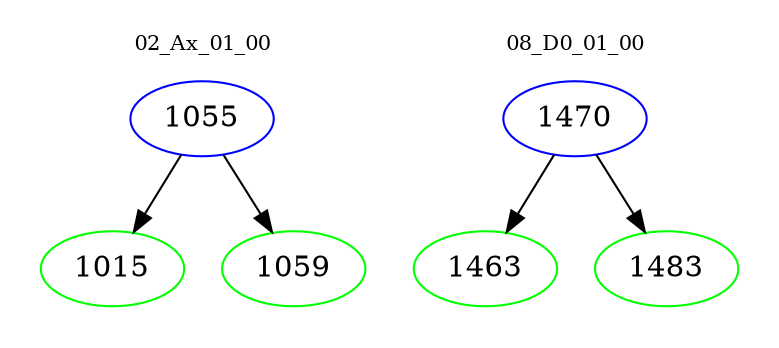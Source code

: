 digraph{
subgraph cluster_0 {
color = white
label = "02_Ax_01_00";
fontsize=10;
T0_1055 [label="1055", color="blue"]
T0_1055 -> T0_1015 [color="black"]
T0_1015 [label="1015", color="green"]
T0_1055 -> T0_1059 [color="black"]
T0_1059 [label="1059", color="green"]
}
subgraph cluster_1 {
color = white
label = "08_D0_01_00";
fontsize=10;
T1_1470 [label="1470", color="blue"]
T1_1470 -> T1_1463 [color="black"]
T1_1463 [label="1463", color="green"]
T1_1470 -> T1_1483 [color="black"]
T1_1483 [label="1483", color="green"]
}
}
